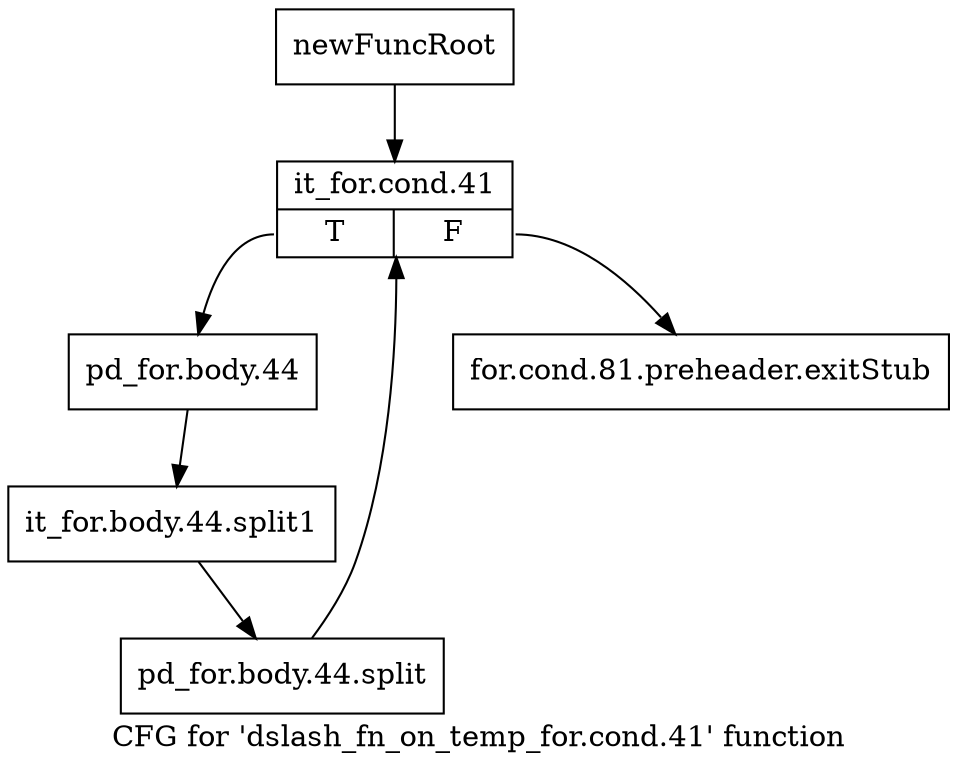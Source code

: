 digraph "CFG for 'dslash_fn_on_temp_for.cond.41' function" {
	label="CFG for 'dslash_fn_on_temp_for.cond.41' function";

	Node0x1af2cc0 [shape=record,label="{newFuncRoot}"];
	Node0x1af2cc0 -> Node0x1af2d60;
	Node0x1af2d10 [shape=record,label="{for.cond.81.preheader.exitStub}"];
	Node0x1af2d60 [shape=record,label="{it_for.cond.41|{<s0>T|<s1>F}}"];
	Node0x1af2d60:s0 -> Node0x1af2db0;
	Node0x1af2d60:s1 -> Node0x1af2d10;
	Node0x1af2db0 [shape=record,label="{pd_for.body.44}"];
	Node0x1af2db0 -> Node0x1c67040;
	Node0x1c67040 [shape=record,label="{it_for.body.44.split1}"];
	Node0x1c67040 -> Node0x1c67410;
	Node0x1c67410 [shape=record,label="{pd_for.body.44.split}"];
	Node0x1c67410 -> Node0x1af2d60;
}
